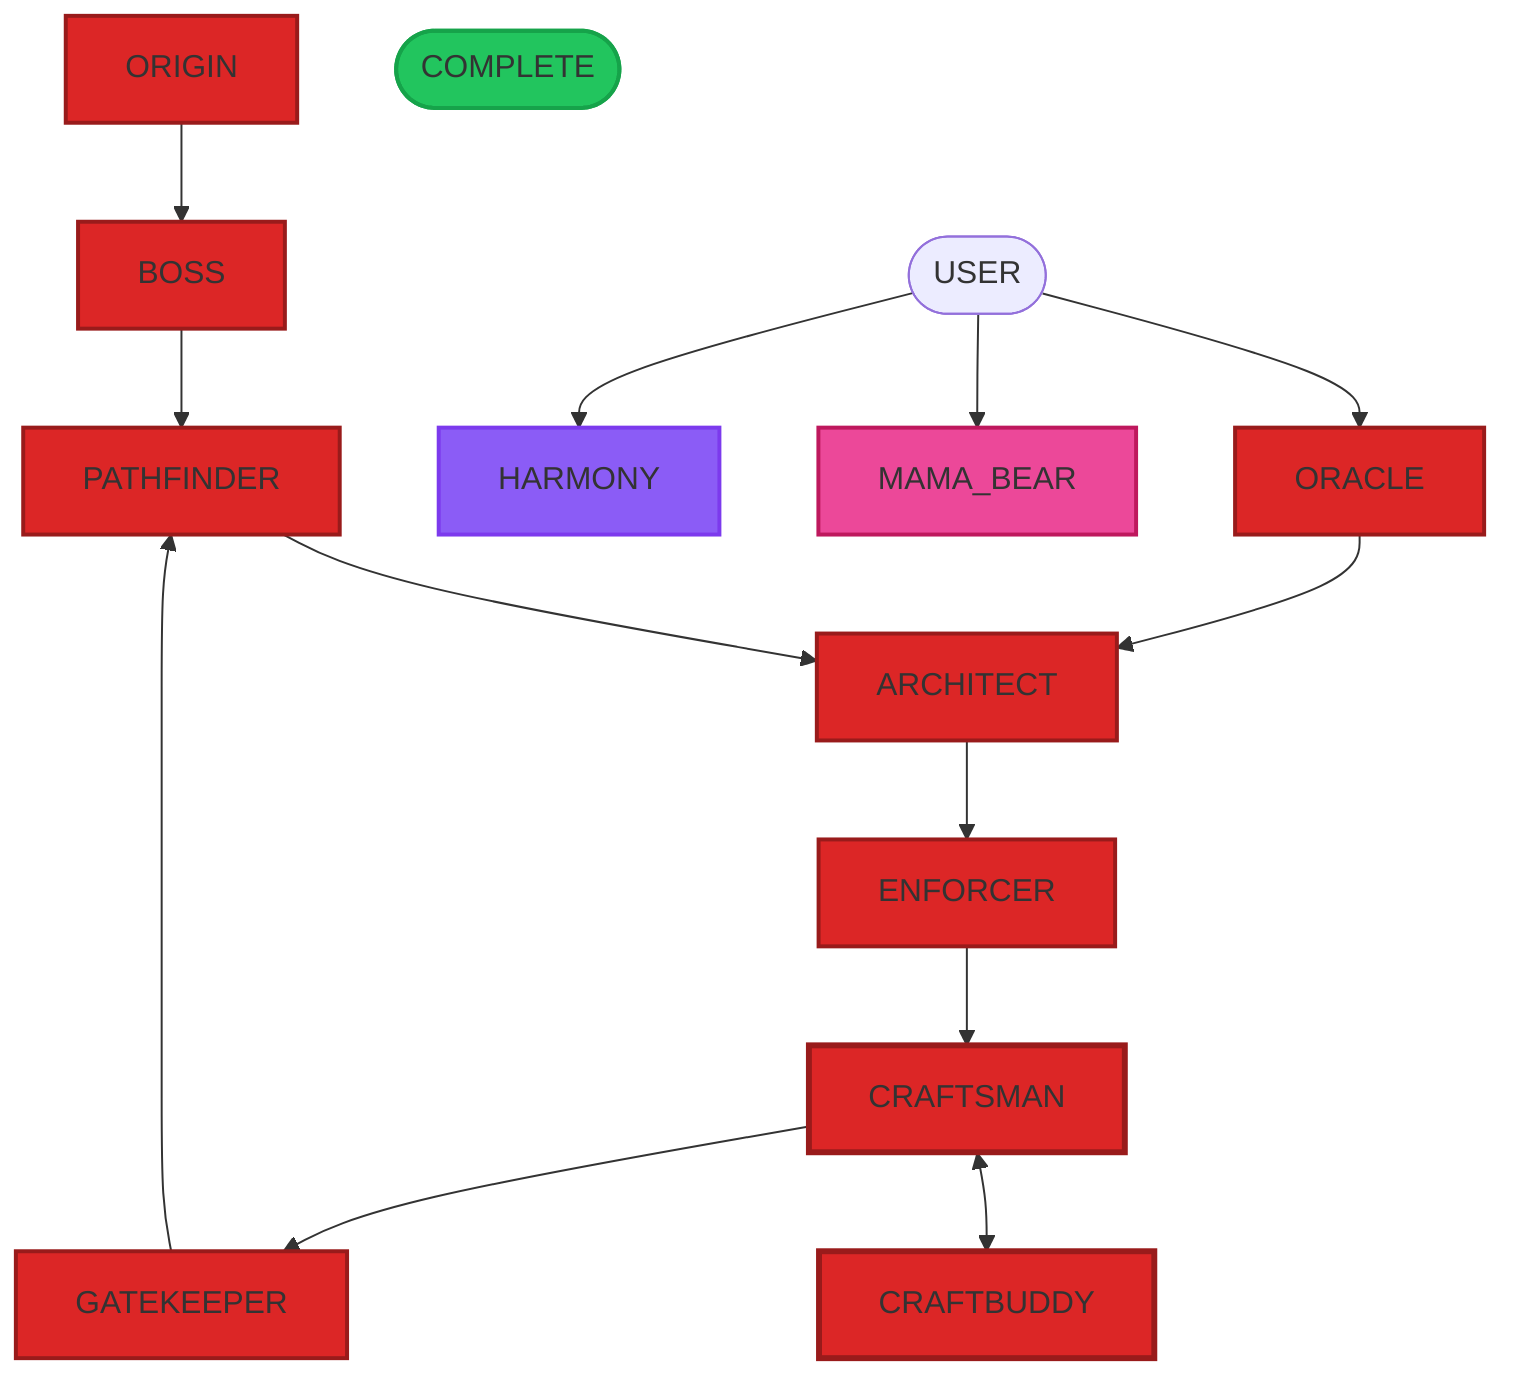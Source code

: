 flowchart TD
    %% Staff Agent Flow - Software Development
    
    ORIGIN["ORIGIN"]
    BOSS["BOSS"]
    PATHFINDER["PATHFINDER"]
    ORACLE["ORACLE"]
    ARCHITECT["ARCHITECT"]
    ENFORCER["ENFORCER"]
    CRAFTSMAN["CRAFTSMAN"]
    CRAFTBUDDY["CRAFTBUDDY"]
    GATEKEEPER["GATEKEEPER"]
    HARMONY["HARMONY"]
    MAMA_BEAR["MAMA_BEAR"]
    USER(["USER"])
    COMPLETE(["COMPLETE"])

    ORIGIN --> BOSS
    USER --> ORACLE
    BOSS --> PATHFINDER
    PATHFINDER --> ARCHITECT
    ORACLE --> ARCHITECT
    ARCHITECT --> ENFORCER
    ENFORCER --> CRAFTSMAN
    CRAFTSMAN <--> CRAFTBUDDY
    CRAFTSMAN --> GATEKEEPER
    
    %% STAFF specific agents after GATEKEEPER
    GATEKEEPER --> PATHFINDER
    USER --> MAMA_BEAR
    USER --> HARMONY

    %% Styling
    classDef origin fill:#dc2626,stroke:#991b1b,stroke-width:2px
    classDef boss fill:#dc2626,stroke:#991b1b,stroke-width:2px
    classDef pathfinder fill:#dc2626,stroke:#991b1b,stroke-width:2px
    classDef oracle fill:#dc2626,stroke:#991b1b,stroke-width:2px
    classDef architect fill:#dc2626,stroke:#991b1b,stroke-width:2px
    classDef enforcer fill:#dc2626,stroke:#991b1b,stroke-width:2px
    classDef craftsman fill:#dc2626,stroke:#991b1b,stroke-width:3px
    classDef craftbuddy fill:#dc2626,stroke:#991b1b,stroke-width:3px
    classDef gatekeeper fill:#dc2626,stroke:#991b1b,stroke-width:2px
    classDef harmony fill:#8b5cf6,stroke:#7c3aed,stroke-width:2px
    classDef mama_bear fill:#ec4899,stroke:#be185d,stroke-width:2px
    classDef complete fill:#22c55e,stroke:#16a34a,stroke-width:2px

    %% Apply Classes
    class ORIGIN origin
    class BOSS boss
    class PATHFINDER pathfinder
    class ORACLE oracle
    class ARCHITECT architect
    class ENFORCER enforcer
    class CRAFTSMAN craftsman
    class CRAFTBUDDY craftbuddy
    class GATEKEEPER gatekeeper
    class HARMONY harmony
    class MAMA_BEAR mama_bear
    class COMPLETE complete
